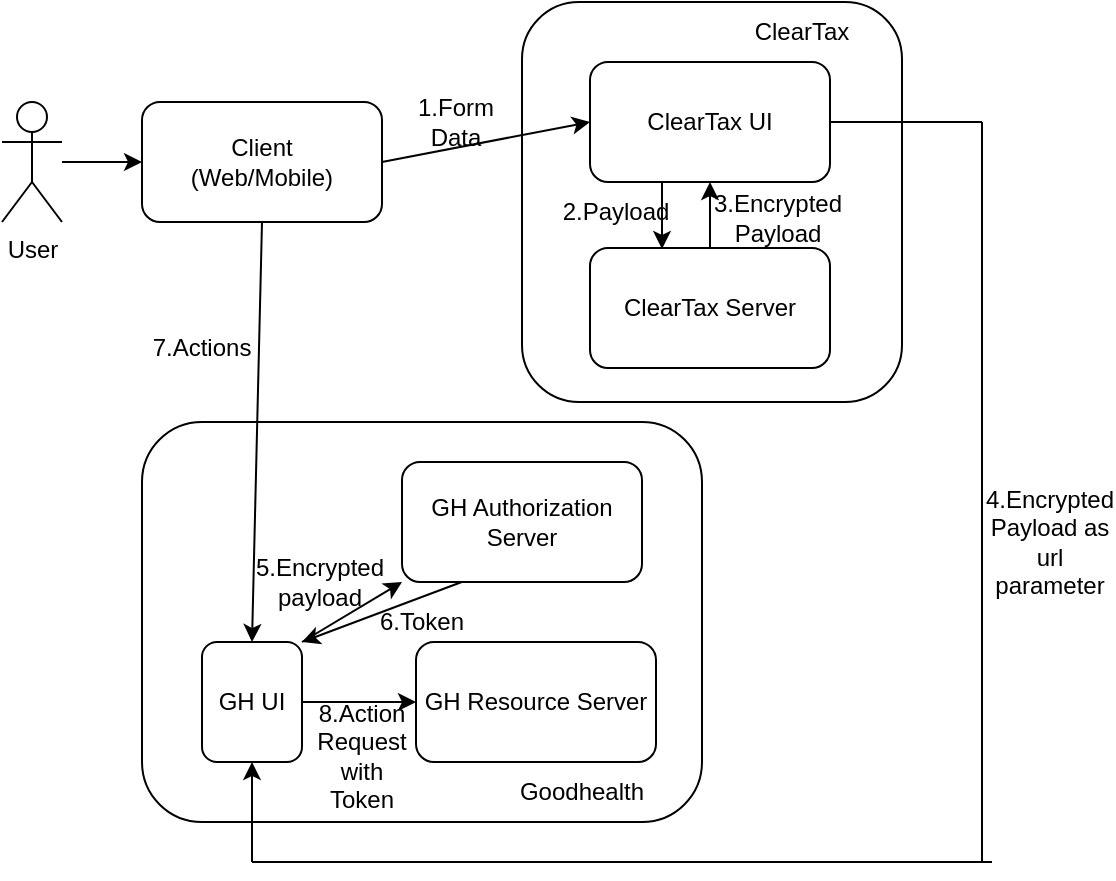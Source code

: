 <mxfile version="13.4.8" type="github">
  <diagram id="7WkYTsBZQpn_qp8Of13j" name="Page-1">
    <mxGraphModel dx="946" dy="498" grid="1" gridSize="10" guides="1" tooltips="1" connect="1" arrows="1" fold="1" page="1" pageScale="1" pageWidth="827" pageHeight="1169" math="0" shadow="0">
      <root>
        <mxCell id="0" />
        <mxCell id="1" parent="0" />
        <mxCell id="LDY9SOWa8UA8EzWxxidL-1" value="Client&lt;br&gt;(Web/Mobile)" style="rounded=1;whiteSpace=wrap;html=1;" parent="1" vertex="1">
          <mxGeometry x="130" y="140" width="120" height="60" as="geometry" />
        </mxCell>
        <mxCell id="LDY9SOWa8UA8EzWxxidL-2" value="" style="rounded=1;whiteSpace=wrap;html=1;" parent="1" vertex="1">
          <mxGeometry x="320" y="90" width="190" height="200" as="geometry" />
        </mxCell>
        <mxCell id="LDY9SOWa8UA8EzWxxidL-3" value="User" style="shape=umlActor;verticalLabelPosition=bottom;verticalAlign=top;html=1;outlineConnect=0;" parent="1" vertex="1">
          <mxGeometry x="60" y="140" width="30" height="60" as="geometry" />
        </mxCell>
        <mxCell id="LDY9SOWa8UA8EzWxxidL-5" value="ClearTax" style="text;html=1;strokeColor=none;fillColor=none;align=center;verticalAlign=middle;whiteSpace=wrap;rounded=0;" parent="1" vertex="1">
          <mxGeometry x="440" y="90" width="40" height="30" as="geometry" />
        </mxCell>
        <mxCell id="LDY9SOWa8UA8EzWxxidL-8" value="ClearTax UI" style="rounded=1;whiteSpace=wrap;html=1;" parent="1" vertex="1">
          <mxGeometry x="354" y="120" width="120" height="60" as="geometry" />
        </mxCell>
        <mxCell id="LDY9SOWa8UA8EzWxxidL-9" value="ClearTax Server" style="rounded=1;whiteSpace=wrap;html=1;" parent="1" vertex="1">
          <mxGeometry x="354" y="213" width="120" height="60" as="geometry" />
        </mxCell>
        <mxCell id="LDY9SOWa8UA8EzWxxidL-10" value="" style="rounded=1;whiteSpace=wrap;html=1;" parent="1" vertex="1">
          <mxGeometry x="130" y="300" width="280" height="200" as="geometry" />
        </mxCell>
        <mxCell id="LDY9SOWa8UA8EzWxxidL-11" value="Goodhealth" style="text;html=1;strokeColor=none;fillColor=none;align=center;verticalAlign=middle;whiteSpace=wrap;rounded=0;" parent="1" vertex="1">
          <mxGeometry x="330" y="470" width="40" height="30" as="geometry" />
        </mxCell>
        <mxCell id="LDY9SOWa8UA8EzWxxidL-12" value="GH Authorization Server" style="rounded=1;whiteSpace=wrap;html=1;" parent="1" vertex="1">
          <mxGeometry x="260" y="320" width="120" height="60" as="geometry" />
        </mxCell>
        <mxCell id="LDY9SOWa8UA8EzWxxidL-13" value="GH Resource Server" style="rounded=1;whiteSpace=wrap;html=1;" parent="1" vertex="1">
          <mxGeometry x="267" y="410" width="120" height="60" as="geometry" />
        </mxCell>
        <mxCell id="LDY9SOWa8UA8EzWxxidL-14" value="GH UI" style="rounded=1;whiteSpace=wrap;html=1;" parent="1" vertex="1">
          <mxGeometry x="160" y="410" width="50" height="60" as="geometry" />
        </mxCell>
        <mxCell id="LDY9SOWa8UA8EzWxxidL-15" value="" style="endArrow=classic;html=1;entryX=0;entryY=0.5;entryDx=0;entryDy=0;" parent="1" source="LDY9SOWa8UA8EzWxxidL-3" target="LDY9SOWa8UA8EzWxxidL-1" edge="1">
          <mxGeometry width="50" height="50" relative="1" as="geometry">
            <mxPoint x="350" y="310" as="sourcePoint" />
            <mxPoint x="390" y="270" as="targetPoint" />
          </mxGeometry>
        </mxCell>
        <mxCell id="LDY9SOWa8UA8EzWxxidL-16" value="" style="endArrow=classic;html=1;exitX=1;exitY=0.5;exitDx=0;exitDy=0;entryX=0;entryY=0.5;entryDx=0;entryDy=0;" parent="1" source="LDY9SOWa8UA8EzWxxidL-1" target="LDY9SOWa8UA8EzWxxidL-8" edge="1">
          <mxGeometry width="50" height="50" relative="1" as="geometry">
            <mxPoint x="250" y="200" as="sourcePoint" />
            <mxPoint x="300" y="150" as="targetPoint" />
          </mxGeometry>
        </mxCell>
        <mxCell id="LDY9SOWa8UA8EzWxxidL-17" value="" style="endArrow=classic;html=1;entryX=0.5;entryY=0;entryDx=0;entryDy=0;" parent="1" edge="1">
          <mxGeometry width="50" height="50" relative="1" as="geometry">
            <mxPoint x="390" y="180" as="sourcePoint" />
            <mxPoint x="390" y="213.5" as="targetPoint" />
          </mxGeometry>
        </mxCell>
        <mxCell id="LDY9SOWa8UA8EzWxxidL-20" value="" style="endArrow=classic;html=1;exitX=0.5;exitY=1;exitDx=0;exitDy=0;entryX=0.5;entryY=0;entryDx=0;entryDy=0;" parent="1" source="LDY9SOWa8UA8EzWxxidL-1" target="LDY9SOWa8UA8EzWxxidL-14" edge="1">
          <mxGeometry width="50" height="50" relative="1" as="geometry">
            <mxPoint x="350" y="340" as="sourcePoint" />
            <mxPoint x="400" y="290" as="targetPoint" />
          </mxGeometry>
        </mxCell>
        <mxCell id="LDY9SOWa8UA8EzWxxidL-21" value="" style="endArrow=classic;html=1;exitX=1;exitY=0.5;exitDx=0;exitDy=0;entryX=0;entryY=0.5;entryDx=0;entryDy=0;" parent="1" source="LDY9SOWa8UA8EzWxxidL-14" target="LDY9SOWa8UA8EzWxxidL-13" edge="1">
          <mxGeometry width="50" height="50" relative="1" as="geometry">
            <mxPoint x="350" y="340" as="sourcePoint" />
            <mxPoint x="400" y="290" as="targetPoint" />
          </mxGeometry>
        </mxCell>
        <mxCell id="DFxGRn0v5jBvukPJqzHk-1" value="4.Encrypted Payload as url parameter" style="text;html=1;strokeColor=none;fillColor=none;align=center;verticalAlign=middle;whiteSpace=wrap;rounded=0;" parent="1" vertex="1">
          <mxGeometry x="564" y="350" width="40" height="20" as="geometry" />
        </mxCell>
        <mxCell id="DFxGRn0v5jBvukPJqzHk-4" value="1.Form Data" style="text;html=1;strokeColor=none;fillColor=none;align=center;verticalAlign=middle;whiteSpace=wrap;rounded=0;" parent="1" vertex="1">
          <mxGeometry x="267" y="140" width="40" height="20" as="geometry" />
        </mxCell>
        <mxCell id="DFxGRn0v5jBvukPJqzHk-5" value="2.Payload" style="text;html=1;strokeColor=none;fillColor=none;align=center;verticalAlign=middle;whiteSpace=wrap;rounded=0;" parent="1" vertex="1">
          <mxGeometry x="347" y="185" width="40" height="20" as="geometry" />
        </mxCell>
        <mxCell id="DFxGRn0v5jBvukPJqzHk-8" value="" style="endArrow=classic;html=1;exitX=0.5;exitY=0;exitDx=0;exitDy=0;entryX=0.5;entryY=1;entryDx=0;entryDy=0;" parent="1" source="LDY9SOWa8UA8EzWxxidL-9" target="LDY9SOWa8UA8EzWxxidL-8" edge="1">
          <mxGeometry width="50" height="50" relative="1" as="geometry">
            <mxPoint x="390" y="310" as="sourcePoint" />
            <mxPoint x="440" y="260" as="targetPoint" />
          </mxGeometry>
        </mxCell>
        <mxCell id="DFxGRn0v5jBvukPJqzHk-9" value="3.Encrypted Payload" style="text;html=1;strokeColor=none;fillColor=none;align=center;verticalAlign=middle;whiteSpace=wrap;rounded=0;" parent="1" vertex="1">
          <mxGeometry x="428" y="188" width="40" height="20" as="geometry" />
        </mxCell>
        <mxCell id="DFxGRn0v5jBvukPJqzHk-12" value="" style="endArrow=none;html=1;exitX=1;exitY=0.5;exitDx=0;exitDy=0;" parent="1" source="LDY9SOWa8UA8EzWxxidL-8" edge="1">
          <mxGeometry width="50" height="50" relative="1" as="geometry">
            <mxPoint x="390" y="360" as="sourcePoint" />
            <mxPoint x="550" y="150" as="targetPoint" />
          </mxGeometry>
        </mxCell>
        <mxCell id="DFxGRn0v5jBvukPJqzHk-13" value="" style="endArrow=none;html=1;" parent="1" edge="1">
          <mxGeometry width="50" height="50" relative="1" as="geometry">
            <mxPoint x="550" y="520" as="sourcePoint" />
            <mxPoint x="550" y="150" as="targetPoint" />
          </mxGeometry>
        </mxCell>
        <mxCell id="DFxGRn0v5jBvukPJqzHk-14" value="" style="endArrow=none;html=1;" parent="1" edge="1">
          <mxGeometry width="50" height="50" relative="1" as="geometry">
            <mxPoint x="185" y="520" as="sourcePoint" />
            <mxPoint x="555" y="520" as="targetPoint" />
          </mxGeometry>
        </mxCell>
        <mxCell id="DFxGRn0v5jBvukPJqzHk-15" value="" style="endArrow=classic;html=1;entryX=0.5;entryY=1;entryDx=0;entryDy=0;" parent="1" target="LDY9SOWa8UA8EzWxxidL-14" edge="1">
          <mxGeometry width="50" height="50" relative="1" as="geometry">
            <mxPoint x="185" y="520" as="sourcePoint" />
            <mxPoint x="440" y="310" as="targetPoint" />
          </mxGeometry>
        </mxCell>
        <mxCell id="DFdQdUr234bLMxLr0bu_-2" value="" style="endArrow=classic;html=1;entryX=0;entryY=1;entryDx=0;entryDy=0;" edge="1" parent="1" target="LDY9SOWa8UA8EzWxxidL-12">
          <mxGeometry width="50" height="50" relative="1" as="geometry">
            <mxPoint x="210" y="410" as="sourcePoint" />
            <mxPoint x="440" y="320" as="targetPoint" />
          </mxGeometry>
        </mxCell>
        <mxCell id="DFdQdUr234bLMxLr0bu_-3" value="" style="endArrow=classic;html=1;exitX=0.571;exitY=0.4;exitDx=0;exitDy=0;exitPerimeter=0;entryX=1;entryY=0;entryDx=0;entryDy=0;" edge="1" parent="1" source="LDY9SOWa8UA8EzWxxidL-10" target="LDY9SOWa8UA8EzWxxidL-14">
          <mxGeometry width="50" height="50" relative="1" as="geometry">
            <mxPoint x="390" y="370" as="sourcePoint" />
            <mxPoint x="440" y="320" as="targetPoint" />
          </mxGeometry>
        </mxCell>
        <mxCell id="DFdQdUr234bLMxLr0bu_-4" value="5.Encrypted&lt;br&gt;payload" style="text;html=1;strokeColor=none;fillColor=none;align=center;verticalAlign=middle;whiteSpace=wrap;rounded=0;" vertex="1" parent="1">
          <mxGeometry x="199" y="370" width="40" height="20" as="geometry" />
        </mxCell>
        <mxCell id="DFdQdUr234bLMxLr0bu_-5" value="6.Token" style="text;html=1;strokeColor=none;fillColor=none;align=center;verticalAlign=middle;whiteSpace=wrap;rounded=0;" vertex="1" parent="1">
          <mxGeometry x="250" y="390" width="40" height="20" as="geometry" />
        </mxCell>
        <mxCell id="DFdQdUr234bLMxLr0bu_-6" value="7.Actions" style="text;html=1;strokeColor=none;fillColor=none;align=center;verticalAlign=middle;whiteSpace=wrap;rounded=0;" vertex="1" parent="1">
          <mxGeometry x="140" y="253" width="40" height="20" as="geometry" />
        </mxCell>
        <mxCell id="DFdQdUr234bLMxLr0bu_-7" value="8.Action Request&lt;br&gt;with Token" style="text;html=1;strokeColor=none;fillColor=none;align=center;verticalAlign=middle;whiteSpace=wrap;rounded=0;" vertex="1" parent="1">
          <mxGeometry x="220" y="457" width="40" height="20" as="geometry" />
        </mxCell>
      </root>
    </mxGraphModel>
  </diagram>
</mxfile>
